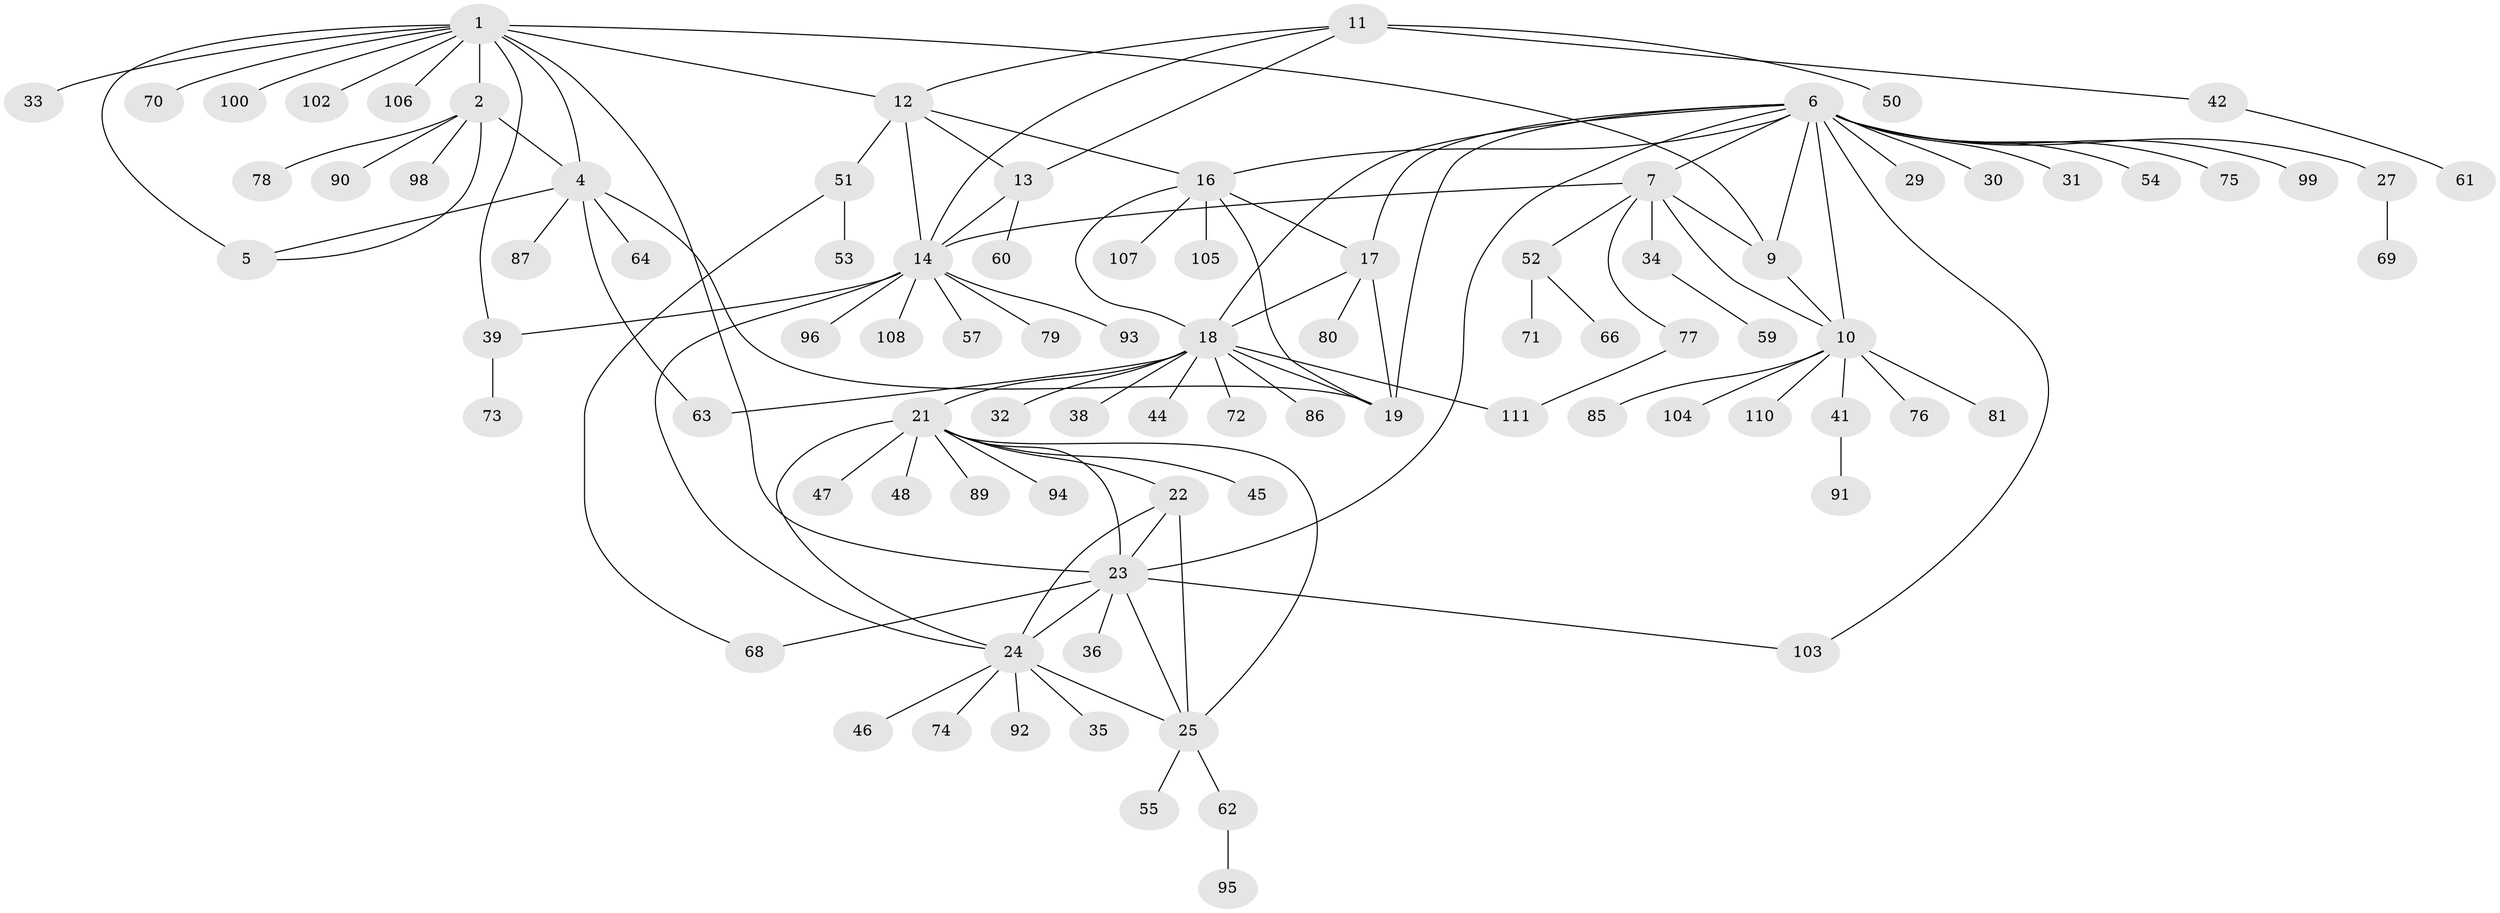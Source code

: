 // original degree distribution, {6: 0.02702702702702703, 8: 0.02702702702702703, 11: 0.018018018018018018, 9: 0.018018018018018018, 4: 0.036036036036036036, 7: 0.036036036036036036, 5: 0.04504504504504504, 10: 0.02702702702702703, 13: 0.009009009009009009, 12: 0.009009009009009009, 1: 0.6306306306306306, 2: 0.0990990990990991, 3: 0.018018018018018018}
// Generated by graph-tools (version 1.1) at 2025/11/02/27/25 16:11:37]
// undirected, 90 vertices, 121 edges
graph export_dot {
graph [start="1"]
  node [color=gray90,style=filled];
  1 [super="+3"];
  2 [super="+101"];
  4 [super="+40"];
  5;
  6 [super="+20"];
  7 [super="+8"];
  9;
  10 [super="+49"];
  11 [super="+43"];
  12;
  13;
  14 [super="+15"];
  16 [super="+67"];
  17 [super="+88"];
  18 [super="+26"];
  19;
  21 [super="+97"];
  22 [super="+37"];
  23;
  24 [super="+83"];
  25 [super="+109"];
  27 [super="+28"];
  29;
  30;
  31;
  32;
  33;
  34;
  35;
  36;
  38;
  39;
  41;
  42 [super="+56"];
  44;
  45;
  46;
  47;
  48;
  50;
  51 [super="+65"];
  52 [super="+84"];
  53;
  54;
  55;
  57 [super="+58"];
  59;
  60;
  61;
  62;
  63;
  64;
  66;
  68;
  69;
  70;
  71;
  72;
  73;
  74;
  75;
  76;
  77;
  78;
  79;
  80;
  81 [super="+82"];
  85;
  86;
  87;
  89;
  90;
  91;
  92;
  93;
  94;
  95;
  96;
  98;
  99;
  100;
  102;
  103;
  104;
  105;
  106;
  107;
  108;
  110;
  111;
  1 -- 2 [weight=2];
  1 -- 4 [weight=2];
  1 -- 5 [weight=2];
  1 -- 12;
  1 -- 23;
  1 -- 33;
  1 -- 70;
  1 -- 39;
  1 -- 100;
  1 -- 9;
  1 -- 102;
  1 -- 106;
  2 -- 4;
  2 -- 5;
  2 -- 78;
  2 -- 90;
  2 -- 98;
  4 -- 5;
  4 -- 19;
  4 -- 63;
  4 -- 64;
  4 -- 87;
  6 -- 7 [weight=2];
  6 -- 9;
  6 -- 10;
  6 -- 23;
  6 -- 27 [weight=2];
  6 -- 30;
  6 -- 99;
  6 -- 103;
  6 -- 75;
  6 -- 16;
  6 -- 17;
  6 -- 18;
  6 -- 19;
  6 -- 54;
  6 -- 29;
  6 -- 31;
  7 -- 9 [weight=2];
  7 -- 10 [weight=2];
  7 -- 14;
  7 -- 34;
  7 -- 52;
  7 -- 77;
  9 -- 10;
  10 -- 41;
  10 -- 81;
  10 -- 85;
  10 -- 104;
  10 -- 110;
  10 -- 76;
  11 -- 12;
  11 -- 13;
  11 -- 14 [weight=2];
  11 -- 42;
  11 -- 50;
  12 -- 13;
  12 -- 14 [weight=2];
  12 -- 16;
  12 -- 51;
  13 -- 14 [weight=2];
  13 -- 60;
  14 -- 24;
  14 -- 57;
  14 -- 79;
  14 -- 96;
  14 -- 108;
  14 -- 93;
  14 -- 39;
  16 -- 17;
  16 -- 18;
  16 -- 19;
  16 -- 105;
  16 -- 107;
  17 -- 18;
  17 -- 19;
  17 -- 80;
  18 -- 19;
  18 -- 21;
  18 -- 32;
  18 -- 38;
  18 -- 44;
  18 -- 63;
  18 -- 72;
  18 -- 86;
  18 -- 111;
  21 -- 22;
  21 -- 23;
  21 -- 24;
  21 -- 25;
  21 -- 45;
  21 -- 47;
  21 -- 48;
  21 -- 89;
  21 -- 94;
  22 -- 23;
  22 -- 24;
  22 -- 25;
  23 -- 24;
  23 -- 25;
  23 -- 36;
  23 -- 68;
  23 -- 103;
  24 -- 25;
  24 -- 35;
  24 -- 46;
  24 -- 74;
  24 -- 92;
  25 -- 55;
  25 -- 62;
  27 -- 69;
  34 -- 59;
  39 -- 73;
  41 -- 91;
  42 -- 61;
  51 -- 53;
  51 -- 68;
  52 -- 66;
  52 -- 71;
  62 -- 95;
  77 -- 111;
}
